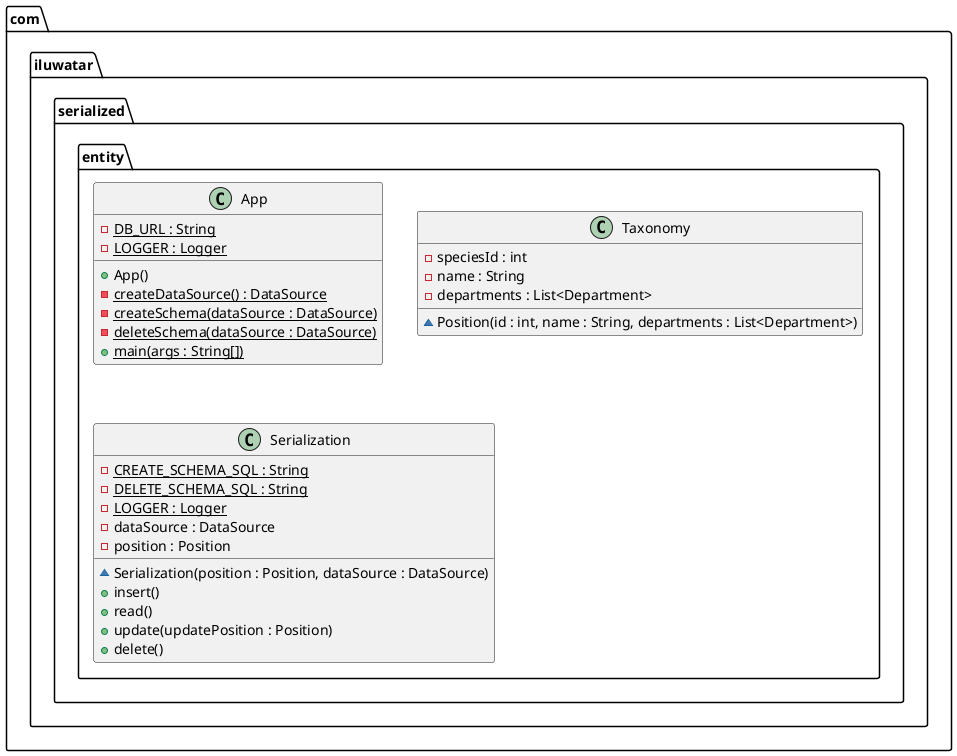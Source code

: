 @startuml
package com.iluwatar.serialized.entity {
  class App {
    - DB_URL : String {static}
    - LOGGER : Logger {static}
    + App()
    - createDataSource() : DataSource {static}
    - createSchema(dataSource : DataSource) {static}
    - deleteSchema(dataSource : DataSource) {static}
    + main(args : String[]) {static}
  }
  class Taxonomy {
    - speciesId : int
    - name : String
    - departments : List<Department>
    ~ Position(id : int, name : String, departments : List<Department>)
  }
  class Serialization {
    - CREATE_SCHEMA_SQL : String {static}
    - DELETE_SCHEMA_SQL : String {static}
    - LOGGER : Logger {static}
    - dataSource : DataSource
    - position : Position
    ~ Serialization(position : Position, dataSource : DataSource)
    + insert()
    + read()
    + update(updatePosition : Position)
    + delete()
  }
}
@enduml
